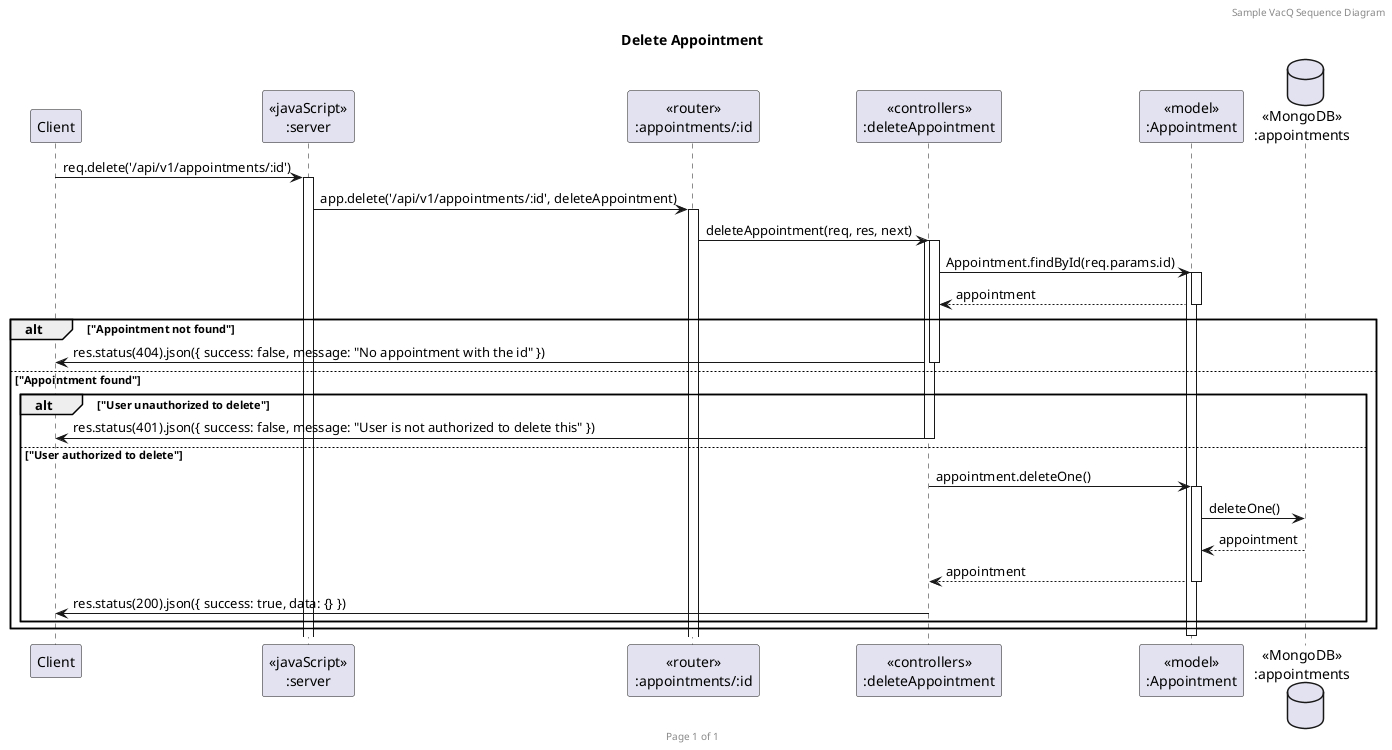@startuml Delete Appointment

header Sample VacQ Sequence Diagram
footer Page %page% of %lastpage%
title "Delete Appointment"

participant "Client" as client
participant "<<javaScript>>\n:server" as server
participant "<<router>>\n:appointments/:id" as routerAppointments
participant "<<controllers>>\n:deleteAppointment" as controllersDeleteAppointment
participant "<<model>>\n:Appointment" as modelAppointment
database "<<MongoDB>>\n:appointments" as AppointmentsDatabase

client->server ++:req.delete('/api/v1/appointments/:id')
server->routerAppointments ++:app.delete('/api/v1/appointments/:id', deleteAppointment)
routerAppointments -> controllersDeleteAppointment ++:deleteAppointment(req, res, next)
activate controllersDeleteAppointment

controllersDeleteAppointment->modelAppointment ++:Appointment.findById(req.params.id)
activate modelAppointment
modelAppointment --> controllersDeleteAppointment --:appointment

alt "Appointment not found"
    controllersDeleteAppointment->client --:res.status(404).json({ success: false, message: "No appointment with the id" })

else "Appointment found"
    alt "User unauthorized to delete"
        controllersDeleteAppointment->client --:res.status(401).json({ success: false, message: "User is not authorized to delete this" })
    else "User authorized to delete"
        controllersDeleteAppointment->modelAppointment ++:appointment.deleteOne()
        modelAppointment -> AppointmentsDatabase: deleteOne()
        AppointmentsDatabase --> modelAppointment --:appointment
        modelAppointment --> controllersDeleteAppointment --:appointment
        controllersDeleteAppointment->client --:res.status(200).json({ success: true, data: {} })
    end
end

deactivate modelAppointment
deactivate controllersDeleteAppointment
@enduml
